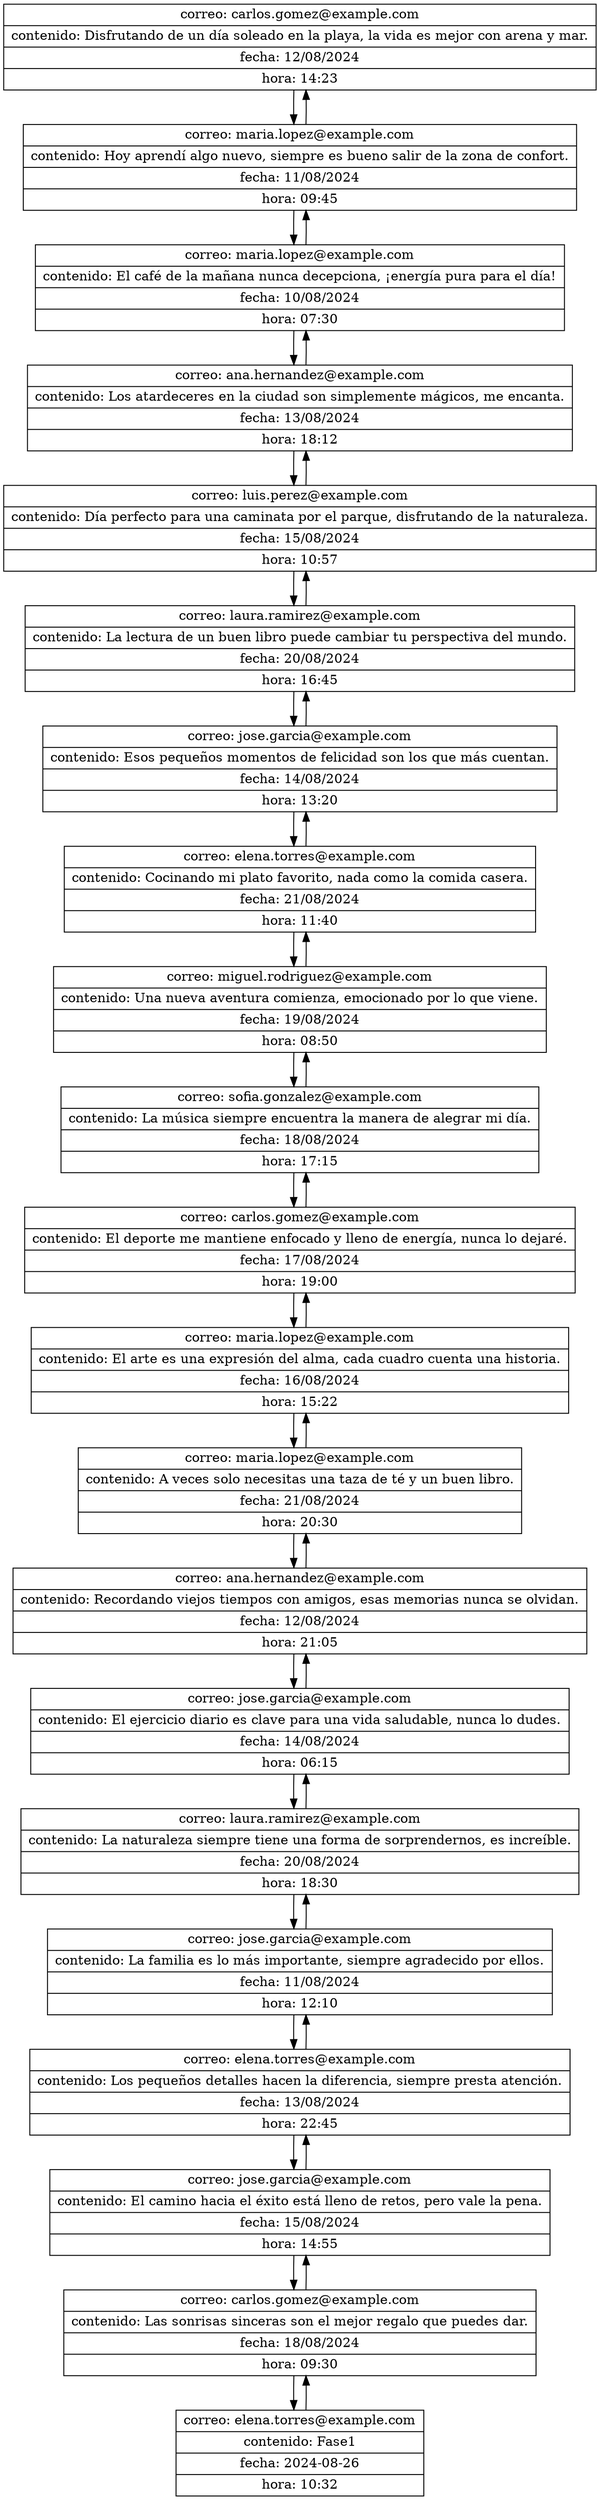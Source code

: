 digraph G {
  node [shape=record];
  nodo0 [label="{correo: carlos.gomez@example.com|contenido: Disfrutando de un día soleado en la playa, la vida es mejor con arena y mar.|fecha: 12/08/2024|hora: 14:23}"];
  nodo0 -> nodo1;
  nodo1 -> nodo0;
  nodo1 [label="{correo: maria.lopez@example.com|contenido: Hoy aprendí algo nuevo, siempre es bueno salir de la zona de confort.|fecha: 11/08/2024|hora: 09:45}"];
  nodo1 -> nodo2;
  nodo2 -> nodo1;
  nodo2 [label="{correo: maria.lopez@example.com|contenido: El café de la mañana nunca decepciona, ¡energía pura para el día!|fecha: 10/08/2024|hora: 07:30}"];
  nodo2 -> nodo3;
  nodo3 -> nodo2;
  nodo3 [label="{correo: ana.hernandez@example.com|contenido: Los atardeceres en la ciudad son simplemente mágicos, me encanta.|fecha: 13/08/2024|hora: 18:12}"];
  nodo3 -> nodo4;
  nodo4 -> nodo3;
  nodo4 [label="{correo: luis.perez@example.com|contenido: Día perfecto para una caminata por el parque, disfrutando de la naturaleza.|fecha: 15/08/2024|hora: 10:57}"];
  nodo4 -> nodo5;
  nodo5 -> nodo4;
  nodo5 [label="{correo: laura.ramirez@example.com|contenido: La lectura de un buen libro puede cambiar tu perspectiva del mundo.|fecha: 20/08/2024|hora: 16:45}"];
  nodo5 -> nodo6;
  nodo6 -> nodo5;
  nodo6 [label="{correo: jose.garcia@example.com|contenido: Esos pequeños momentos de felicidad son los que más cuentan.|fecha: 14/08/2024|hora: 13:20}"];
  nodo6 -> nodo7;
  nodo7 -> nodo6;
  nodo7 [label="{correo: elena.torres@example.com|contenido: Cocinando mi plato favorito, nada como la comida casera.|fecha: 21/08/2024|hora: 11:40}"];
  nodo7 -> nodo8;
  nodo8 -> nodo7;
  nodo8 [label="{correo: miguel.rodriguez@example.com|contenido: Una nueva aventura comienza, emocionado por lo que viene.|fecha: 19/08/2024|hora: 08:50}"];
  nodo8 -> nodo9;
  nodo9 -> nodo8;
  nodo9 [label="{correo: sofia.gonzalez@example.com|contenido: La música siempre encuentra la manera de alegrar mi día.|fecha: 18/08/2024|hora: 17:15}"];
  nodo9 -> nodo10;
  nodo10 -> nodo9;
  nodo10 [label="{correo: carlos.gomez@example.com|contenido: El deporte me mantiene enfocado y lleno de energía, nunca lo dejaré.|fecha: 17/08/2024|hora: 19:00}"];
  nodo10 -> nodo11;
  nodo11 -> nodo10;
  nodo11 [label="{correo: maria.lopez@example.com|contenido: El arte es una expresión del alma, cada cuadro cuenta una historia.|fecha: 16/08/2024|hora: 15:22}"];
  nodo11 -> nodo12;
  nodo12 -> nodo11;
  nodo12 [label="{correo: maria.lopez@example.com|contenido: A veces solo necesitas una taza de té y un buen libro.|fecha: 21/08/2024|hora: 20:30}"];
  nodo12 -> nodo13;
  nodo13 -> nodo12;
  nodo13 [label="{correo: ana.hernandez@example.com|contenido: Recordando viejos tiempos con amigos, esas memorias nunca se olvidan.|fecha: 12/08/2024|hora: 21:05}"];
  nodo13 -> nodo14;
  nodo14 -> nodo13;
  nodo14 [label="{correo: jose.garcia@example.com|contenido: El ejercicio diario es clave para una vida saludable, nunca lo dudes.|fecha: 14/08/2024|hora: 06:15}"];
  nodo14 -> nodo15;
  nodo15 -> nodo14;
  nodo15 [label="{correo: laura.ramirez@example.com|contenido: La naturaleza siempre tiene una forma de sorprendernos, es increíble.|fecha: 20/08/2024|hora: 18:30}"];
  nodo15 -> nodo16;
  nodo16 -> nodo15;
  nodo16 [label="{correo: jose.garcia@example.com|contenido: La familia es lo más importante, siempre agradecido por ellos.|fecha: 11/08/2024|hora: 12:10}"];
  nodo16 -> nodo17;
  nodo17 -> nodo16;
  nodo17 [label="{correo: elena.torres@example.com|contenido: Los pequeños detalles hacen la diferencia, siempre presta atención.|fecha: 13/08/2024|hora: 22:45}"];
  nodo17 -> nodo18;
  nodo18 -> nodo17;
  nodo18 [label="{correo: jose.garcia@example.com|contenido: El camino hacia el éxito está lleno de retos, pero vale la pena.|fecha: 15/08/2024|hora: 14:55}"];
  nodo18 -> nodo19;
  nodo19 -> nodo18;
  nodo19 [label="{correo: carlos.gomez@example.com|contenido: Las sonrisas sinceras son el mejor regalo que puedes dar.|fecha: 18/08/2024|hora: 09:30}"];
  nodo19 -> nodo20;
  nodo20 -> nodo19;
  nodo20 [label="{correo: elena.torres@example.com|contenido: Fase1|fecha: 2024-08-26|hora: 10:32}"];
}

